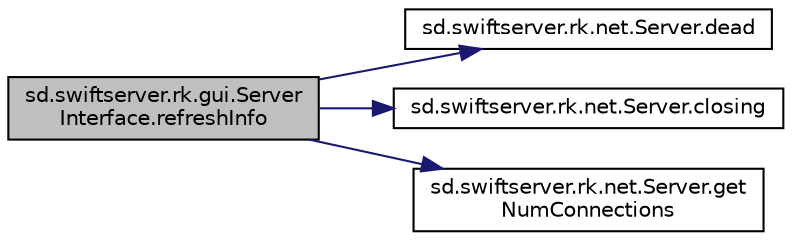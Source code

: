 digraph "sd.swiftserver.rk.gui.ServerInterface.refreshInfo"
{
  edge [fontname="Helvetica",fontsize="10",labelfontname="Helvetica",labelfontsize="10"];
  node [fontname="Helvetica",fontsize="10",shape=record];
  rankdir="LR";
  Node1 [label="sd.swiftserver.rk.gui.Server\lInterface.refreshInfo",height=0.2,width=0.4,color="black", fillcolor="grey75", style="filled", fontcolor="black"];
  Node1 -> Node2 [color="midnightblue",fontsize="10",style="solid",fontname="Helvetica"];
  Node2 [label="sd.swiftserver.rk.net.Server.dead",height=0.2,width=0.4,color="black", fillcolor="white", style="filled",URL="$classsd_1_1swiftserver_1_1rk_1_1net_1_1Server.html#a8f32a1886688b05b7e1d1667a3a9a8e1"];
  Node1 -> Node3 [color="midnightblue",fontsize="10",style="solid",fontname="Helvetica"];
  Node3 [label="sd.swiftserver.rk.net.Server.closing",height=0.2,width=0.4,color="black", fillcolor="white", style="filled",URL="$classsd_1_1swiftserver_1_1rk_1_1net_1_1Server.html#a3fca0307a8f70f89f5d8410e37fd6962"];
  Node1 -> Node4 [color="midnightblue",fontsize="10",style="solid",fontname="Helvetica"];
  Node4 [label="sd.swiftserver.rk.net.Server.get\lNumConnections",height=0.2,width=0.4,color="black", fillcolor="white", style="filled",URL="$classsd_1_1swiftserver_1_1rk_1_1net_1_1Server.html#ab1f6e9ec3e883be17b0077ca41c82188"];
}
